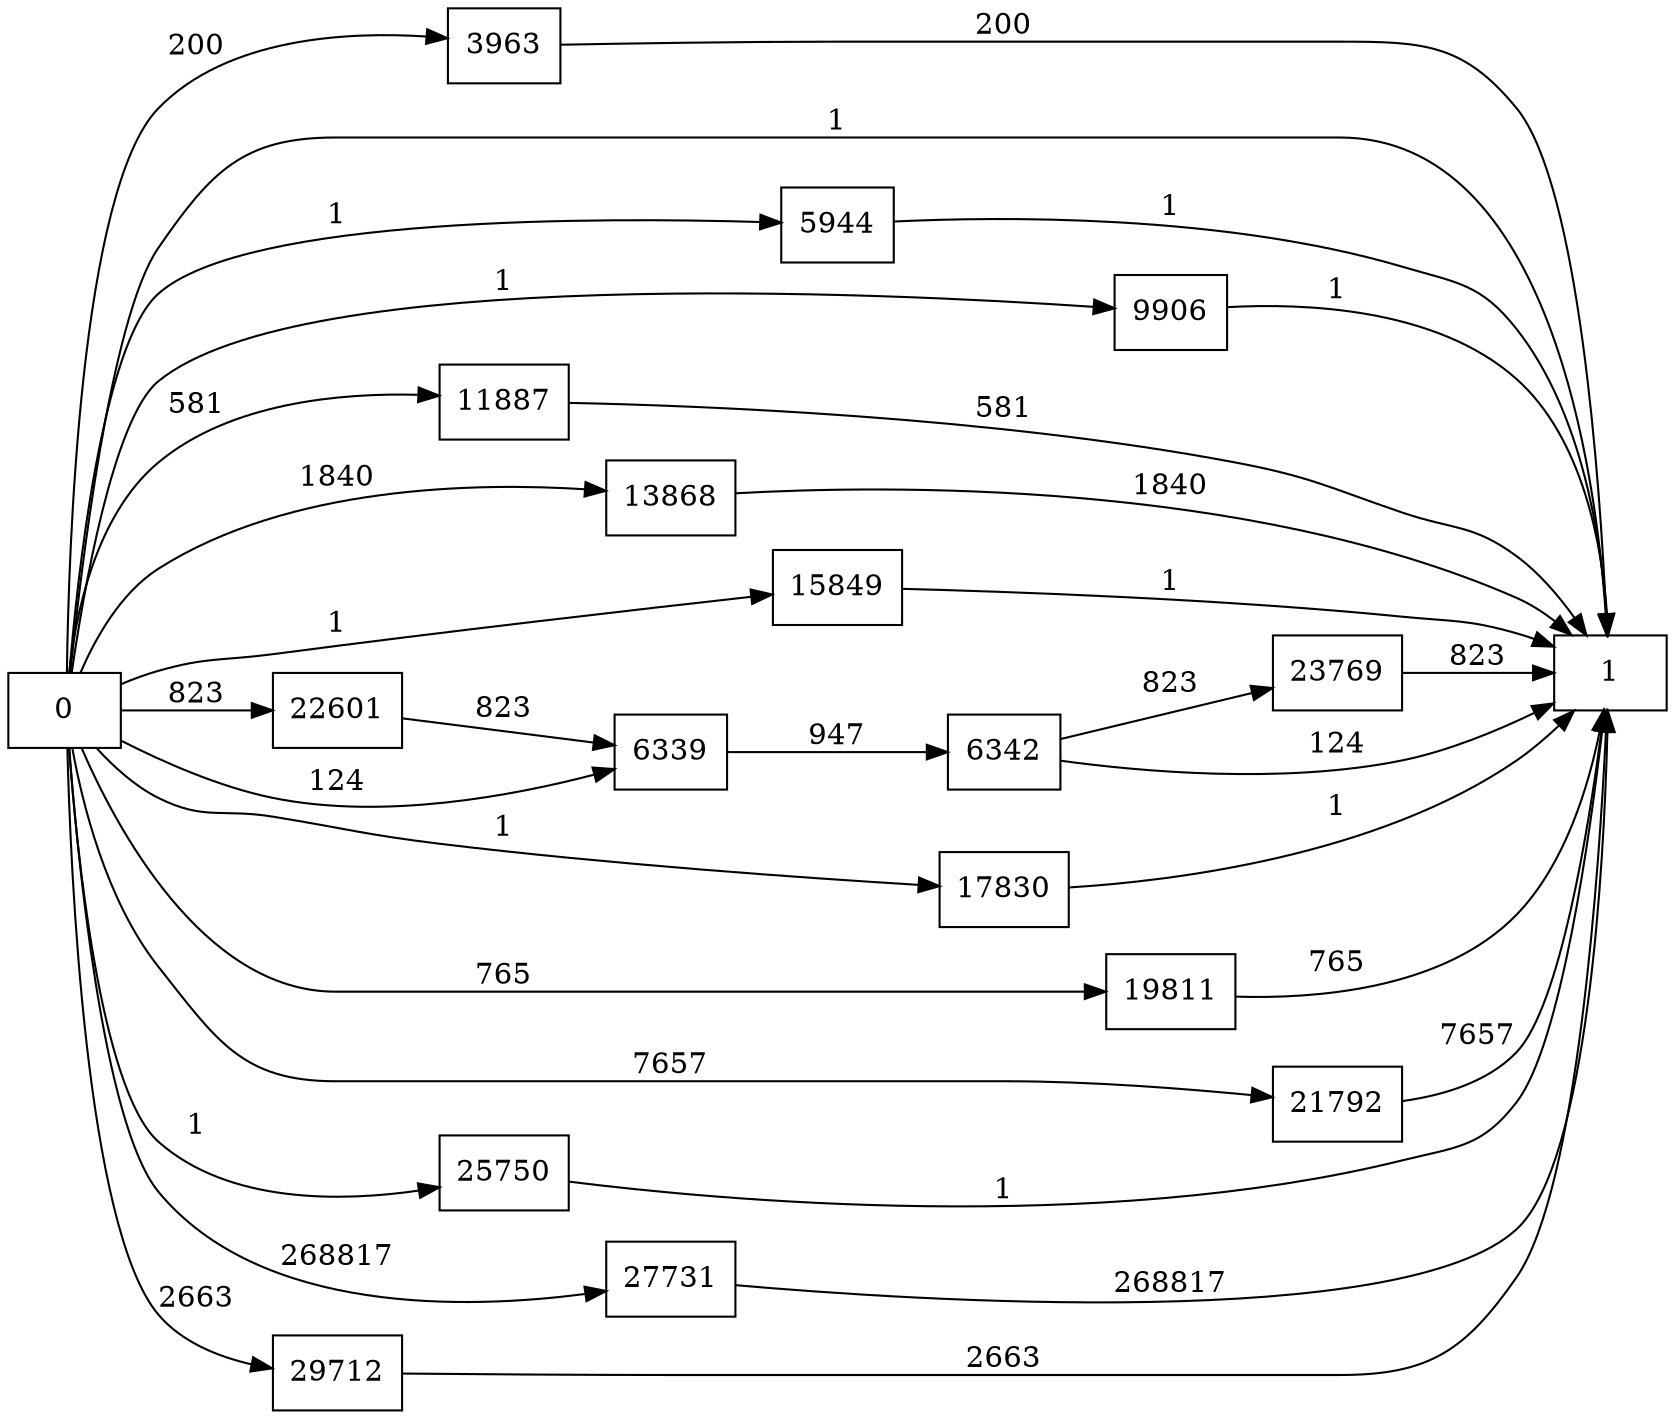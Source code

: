 digraph {
	graph [rankdir=LR]
	node [shape=rectangle]
	3963 -> 1 [label=200]
	5944 -> 1 [label=1]
	6339 -> 6342 [label=947]
	6342 -> 1 [label=124]
	6342 -> 23769 [label=823]
	9906 -> 1 [label=1]
	11887 -> 1 [label=581]
	13868 -> 1 [label=1840]
	15849 -> 1 [label=1]
	17830 -> 1 [label=1]
	19811 -> 1 [label=765]
	21792 -> 1 [label=7657]
	22601 -> 6339 [label=823]
	23769 -> 1 [label=823]
	25750 -> 1 [label=1]
	27731 -> 1 [label=268817]
	29712 -> 1 [label=2663]
	0 -> 1 [label=1]
	0 -> 3963 [label=200]
	0 -> 5944 [label=1]
	0 -> 6339 [label=124]
	0 -> 9906 [label=1]
	0 -> 11887 [label=581]
	0 -> 13868 [label=1840]
	0 -> 15849 [label=1]
	0 -> 17830 [label=1]
	0 -> 19811 [label=765]
	0 -> 21792 [label=7657]
	0 -> 22601 [label=823]
	0 -> 25750 [label=1]
	0 -> 27731 [label=268817]
	0 -> 29712 [label=2663]
}

